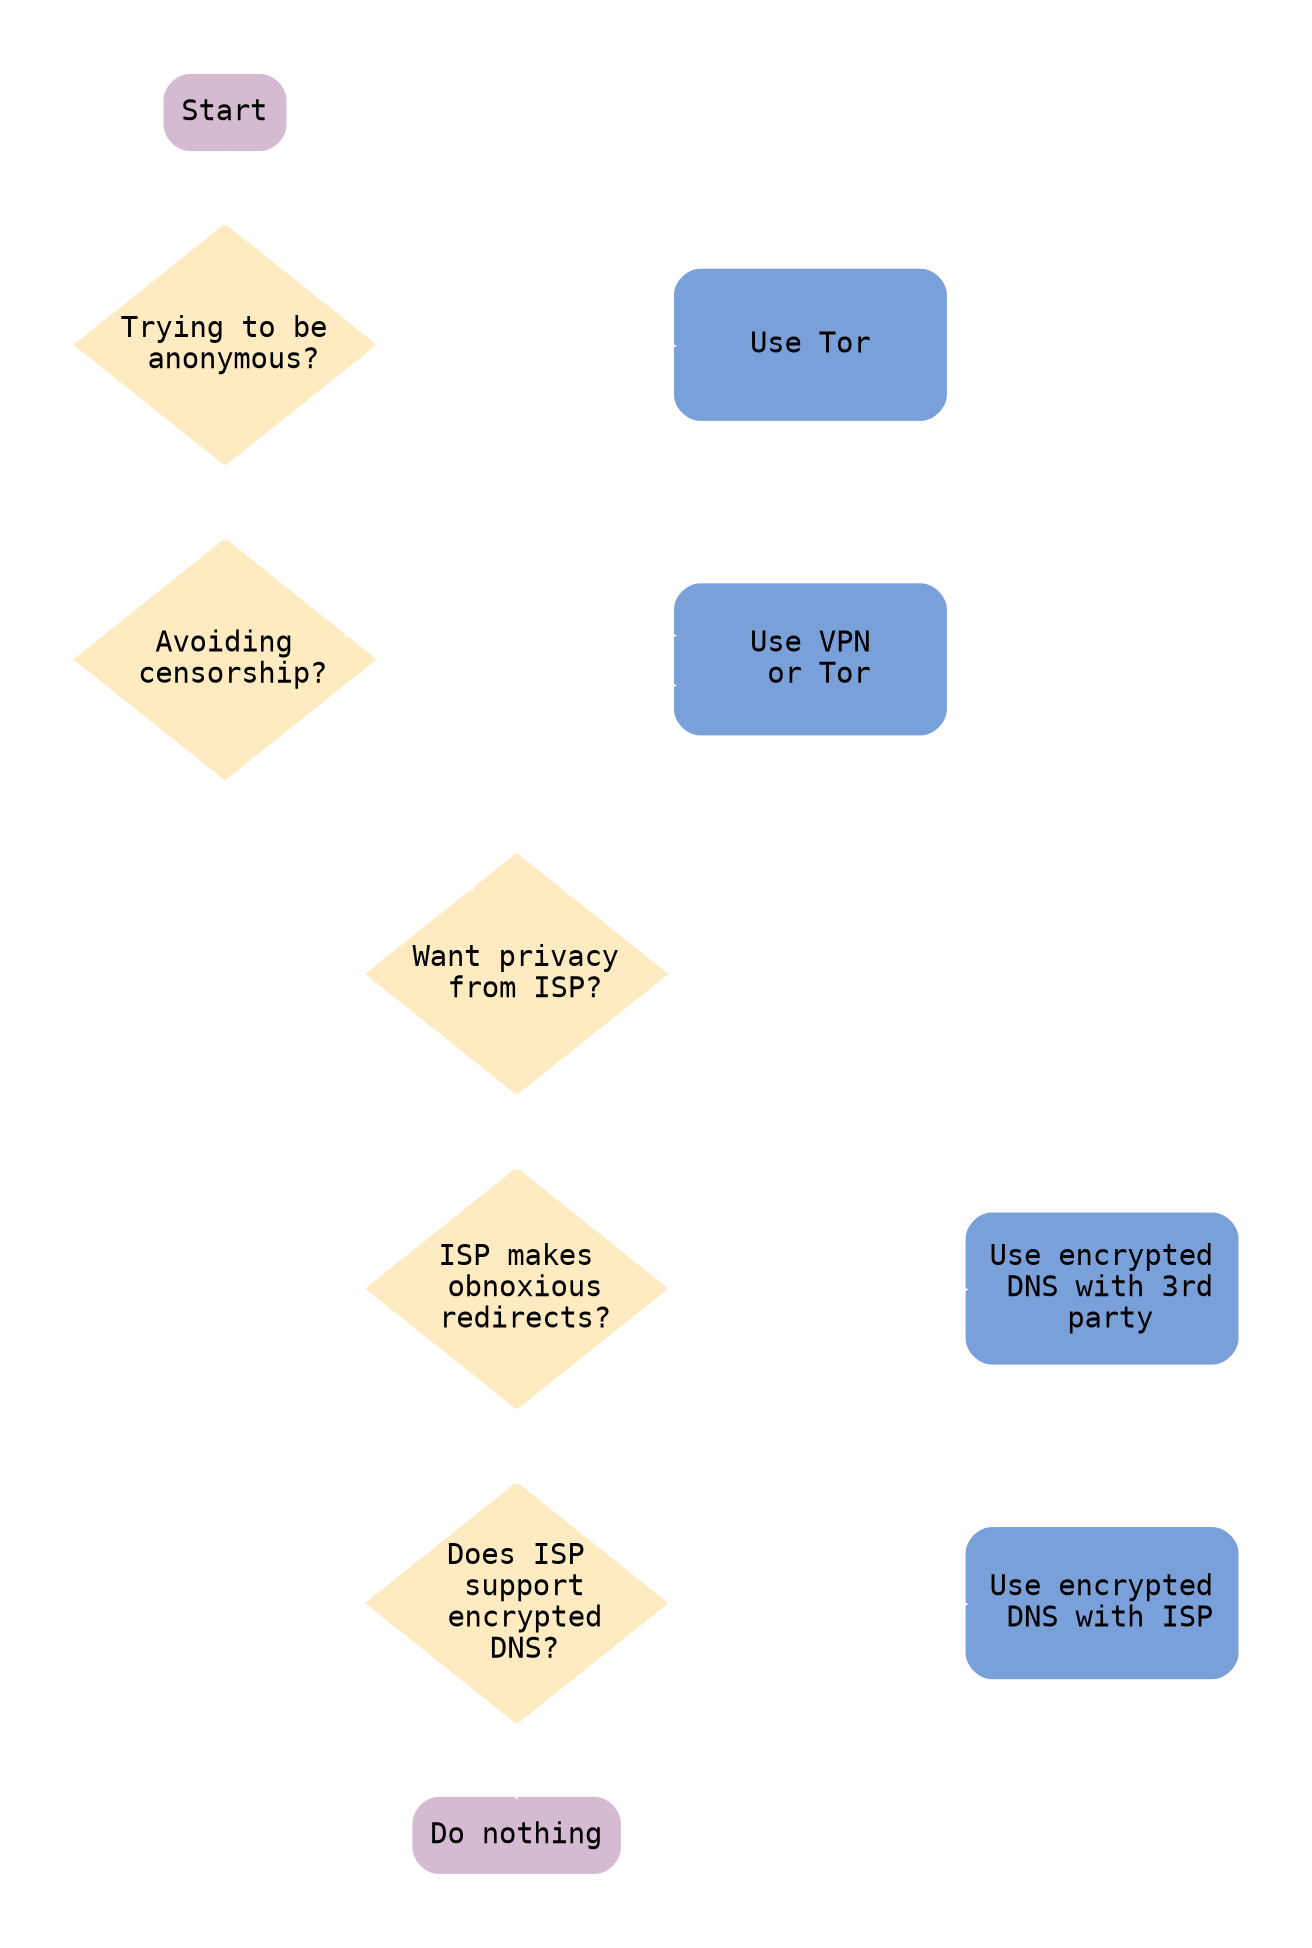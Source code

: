 digraph DNS {
    graph [
        rankdir = TR
        compound = true
        fontname = "monospace"
        pad = "0.5"
        ranksep = "0.5"
        nodesep = "2"
        splines = ortho
        bgcolor="transparent"
    ];
    edge [
        fontname = "monospace"
        arrowhead = open
        fontcolor = white
        color = white
    ];
    node [
        shape = "box"
        style = "filled, rounded"
        color = "#d4bbd2"
        fontname = "monospace"
        fontcolor = "black"
    ] Start, nothing
    // Condition
    node [
        shape = "diamond"
        style = "filled"
        color = "#ffebc2"
        fontname = "monospace"
        fontcolor = "black"
        fixedsize = true
        width = 2
        height = 1.6
    ]; anonymous, censorship, privacy, obnoxious, ispDNS
    // Process
    node [
        shape = "record"
        color = "#7aa0da"
        style="rounded,filled"
        fontname = "monospace"
        fontcolor = "black"
        fixedsize = true
        width = 1.8
        height = 1
    ]; tor, vpnOrTor, encryptedDNS, ispDNS, useISP

    // Labels
    anonymous [label="Trying to be\n anonymous?"]
    censorship [label="Avoiding\n censorship?"]
    privacy [label="Want privacy\n from ISP?"]
    ispDNS [label="Does ISP\n support\n encrypted\n DNS?"]
    tor [label="Use Tor"];
    vpnOrTor [label="Use VPN\n or Tor"];
    encryptedDNS [label="Use encrypted\n DNS with 3rd\n party"]
    obnoxious [label="ISP makes\n obnoxious\n redirects?"]
    useISP[label="Use encrypted\n DNS with ISP"]
    nothing[label="Do nothing"]

    // Edges
    Start -> anonymous;
    anonymous -> tor [xlabel="Yes"];
    anonymous -> censorship [xlabel="No"];
    censorship -> vpnOrTor [xlabel="Yes"];
    censorship -> privacy [xlabel="No"];
    privacy -> vpnOrTor [xlabel="Yes"];
    privacy -> obnoxious [xlabel="No"];
    obnoxious -> encryptedDNS [xlabel="Yes"];
    obnoxious -> ispDNS [xlabel="No"];
    ispDNS -> useISP [xlabel="Yes"];
    ispDNS -> nothing [xlabel="No"];

    // Rank
    { rank=same; anonymous, tor; }
    { rank=same; censorship, vpnOrTor; }
    { rank=same; obnoxious, encryptedDNS; }
    { rank=same; ispDNS, useISP; }
}
